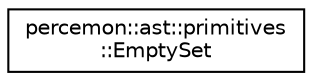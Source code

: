 digraph "Graphical Class Hierarchy"
{
 // LATEX_PDF_SIZE
  edge [fontname="Helvetica",fontsize="10",labelfontname="Helvetica",labelfontsize="10"];
  node [fontname="Helvetica",fontsize="10",shape=record];
  rankdir="LR";
  Node0 [label="percemon::ast::primitives\l::EmptySet",height=0.2,width=0.4,color="black", fillcolor="white", style="filled",URL="$structpercemon_1_1ast_1_1primitives_1_1EmptySet.html",tooltip=" "];
}
